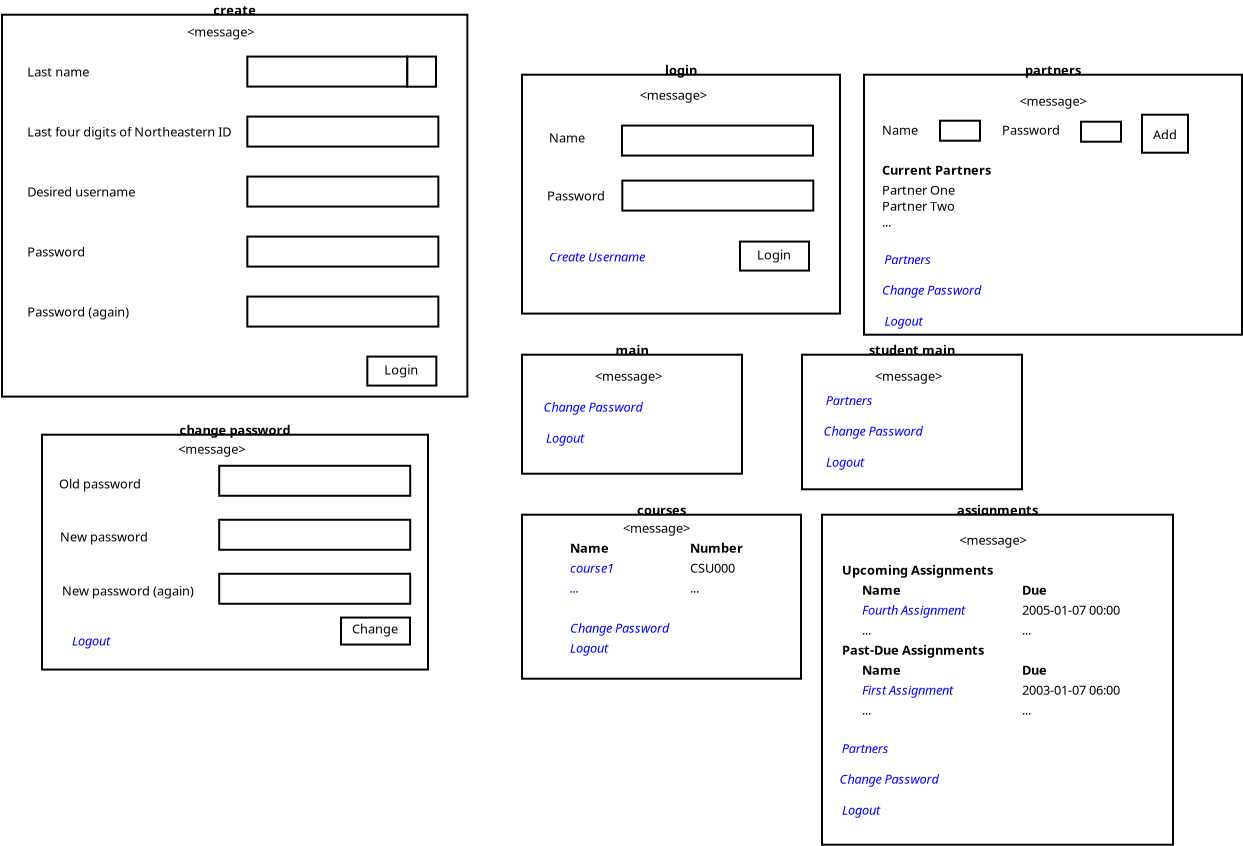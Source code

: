 <?xml version="1.0" encoding="UTF-8"?>
<dia:diagram xmlns:dia="http://www.lysator.liu.se/~alla/dia/">
  <dia:layer name="Background" visible="true">
    <dia:group>
      <dia:object type="Standard - Box" version="0" id="O0">
        <dia:attribute name="obj_pos">
          <dia:point val="-39,18"/>
        </dia:attribute>
        <dia:attribute name="obj_bb">
          <dia:rectangle val="-39.05,17.95;-19.65,29.794"/>
        </dia:attribute>
        <dia:attribute name="elem_corner">
          <dia:point val="-39,18"/>
        </dia:attribute>
        <dia:attribute name="elem_width">
          <dia:real val="19.3"/>
        </dia:attribute>
        <dia:attribute name="elem_height">
          <dia:real val="11.743"/>
        </dia:attribute>
        <dia:attribute name="show_background">
          <dia:boolean val="true"/>
        </dia:attribute>
      </dia:object>
      <dia:object type="Standard - Text" version="0" id="O1">
        <dia:attribute name="obj_pos">
          <dia:point val="-38.15,20.694"/>
        </dia:attribute>
        <dia:attribute name="obj_bb">
          <dia:rectangle val="-38.15,20.044;-33.95,21.044"/>
        </dia:attribute>
        <dia:attribute name="text">
          <dia:composite type="text">
            <dia:attribute name="string">
              <dia:string>#Old password#</dia:string>
            </dia:attribute>
            <dia:attribute name="font">
              <dia:font family="sans" style="0" name="Helvetica"/>
            </dia:attribute>
            <dia:attribute name="height">
              <dia:real val="0.8"/>
            </dia:attribute>
            <dia:attribute name="pos">
              <dia:point val="-38.15,20.694"/>
            </dia:attribute>
            <dia:attribute name="color">
              <dia:color val="#000000"/>
            </dia:attribute>
            <dia:attribute name="alignment">
              <dia:enum val="0"/>
            </dia:attribute>
          </dia:composite>
        </dia:attribute>
      </dia:object>
      <dia:object type="Standard - Text" version="0" id="O2">
        <dia:attribute name="obj_pos">
          <dia:point val="-38.1,23.343"/>
        </dia:attribute>
        <dia:attribute name="obj_bb">
          <dia:rectangle val="-38.1,22.694;-33.6,23.694"/>
        </dia:attribute>
        <dia:attribute name="text">
          <dia:composite type="text">
            <dia:attribute name="string">
              <dia:string>#New password#</dia:string>
            </dia:attribute>
            <dia:attribute name="font">
              <dia:font family="sans" style="0" name="Helvetica"/>
            </dia:attribute>
            <dia:attribute name="height">
              <dia:real val="0.8"/>
            </dia:attribute>
            <dia:attribute name="pos">
              <dia:point val="-38.1,23.343"/>
            </dia:attribute>
            <dia:attribute name="color">
              <dia:color val="#000000"/>
            </dia:attribute>
            <dia:attribute name="alignment">
              <dia:enum val="0"/>
            </dia:attribute>
          </dia:composite>
        </dia:attribute>
      </dia:object>
      <dia:object type="Standard - Text" version="0" id="O3">
        <dia:attribute name="obj_pos">
          <dia:point val="-38,26.044"/>
        </dia:attribute>
        <dia:attribute name="obj_bb">
          <dia:rectangle val="-38,25.393;-31.05,26.393"/>
        </dia:attribute>
        <dia:attribute name="text">
          <dia:composite type="text">
            <dia:attribute name="string">
              <dia:string>#New password (again)#</dia:string>
            </dia:attribute>
            <dia:attribute name="font">
              <dia:font family="sans" style="0" name="Helvetica"/>
            </dia:attribute>
            <dia:attribute name="height">
              <dia:real val="0.8"/>
            </dia:attribute>
            <dia:attribute name="pos">
              <dia:point val="-38,26.044"/>
            </dia:attribute>
            <dia:attribute name="color">
              <dia:color val="#000000"/>
            </dia:attribute>
            <dia:attribute name="alignment">
              <dia:enum val="0"/>
            </dia:attribute>
          </dia:composite>
        </dia:attribute>
      </dia:object>
      <dia:object type="Standard - Text" version="0" id="O4">
        <dia:attribute name="obj_pos">
          <dia:point val="-37.5,28.544"/>
        </dia:attribute>
        <dia:attribute name="obj_bb">
          <dia:rectangle val="-37.5,27.893;-35.4,28.893"/>
        </dia:attribute>
        <dia:attribute name="text">
          <dia:composite type="text">
            <dia:attribute name="string">
              <dia:string>#Logout#</dia:string>
            </dia:attribute>
            <dia:attribute name="font">
              <dia:font family="sans" style="8" name="Helvetica"/>
            </dia:attribute>
            <dia:attribute name="height">
              <dia:real val="0.8"/>
            </dia:attribute>
            <dia:attribute name="pos">
              <dia:point val="-37.5,28.544"/>
            </dia:attribute>
            <dia:attribute name="color">
              <dia:color val="#0000ff"/>
            </dia:attribute>
            <dia:attribute name="alignment">
              <dia:enum val="0"/>
            </dia:attribute>
          </dia:composite>
        </dia:attribute>
      </dia:object>
      <dia:object type="Standard - Box" version="0" id="O5">
        <dia:attribute name="obj_pos">
          <dia:point val="-30.14,19.553"/>
        </dia:attribute>
        <dia:attribute name="obj_bb">
          <dia:rectangle val="-30.19,19.503;-20.54,21.104"/>
        </dia:attribute>
        <dia:attribute name="elem_corner">
          <dia:point val="-30.14,19.553"/>
        </dia:attribute>
        <dia:attribute name="elem_width">
          <dia:real val="9.55"/>
        </dia:attribute>
        <dia:attribute name="elem_height">
          <dia:real val="1.5"/>
        </dia:attribute>
        <dia:attribute name="show_background">
          <dia:boolean val="true"/>
        </dia:attribute>
      </dia:object>
      <dia:object type="Standard - Box" version="0" id="O6">
        <dia:attribute name="obj_pos">
          <dia:point val="-30.14,22.253"/>
        </dia:attribute>
        <dia:attribute name="obj_bb">
          <dia:rectangle val="-30.19,22.203;-20.54,23.803"/>
        </dia:attribute>
        <dia:attribute name="elem_corner">
          <dia:point val="-30.14,22.253"/>
        </dia:attribute>
        <dia:attribute name="elem_width">
          <dia:real val="9.55"/>
        </dia:attribute>
        <dia:attribute name="elem_height">
          <dia:real val="1.5"/>
        </dia:attribute>
        <dia:attribute name="show_background">
          <dia:boolean val="true"/>
        </dia:attribute>
      </dia:object>
      <dia:object type="Standard - Box" version="0" id="O7">
        <dia:attribute name="obj_pos">
          <dia:point val="-30.14,24.953"/>
        </dia:attribute>
        <dia:attribute name="obj_bb">
          <dia:rectangle val="-30.19,24.904;-20.54,26.503"/>
        </dia:attribute>
        <dia:attribute name="elem_corner">
          <dia:point val="-30.14,24.953"/>
        </dia:attribute>
        <dia:attribute name="elem_width">
          <dia:real val="9.55"/>
        </dia:attribute>
        <dia:attribute name="elem_height">
          <dia:real val="1.5"/>
        </dia:attribute>
        <dia:attribute name="show_background">
          <dia:boolean val="true"/>
        </dia:attribute>
      </dia:object>
      <dia:object type="Standard - Box" version="0" id="O8">
        <dia:attribute name="obj_pos">
          <dia:point val="-24.05,27.143"/>
        </dia:attribute>
        <dia:attribute name="obj_bb">
          <dia:rectangle val="-24.1,27.093;-20.55,28.544"/>
        </dia:attribute>
        <dia:attribute name="elem_corner">
          <dia:point val="-24.05,27.143"/>
        </dia:attribute>
        <dia:attribute name="elem_width">
          <dia:real val="3.45"/>
        </dia:attribute>
        <dia:attribute name="elem_height">
          <dia:real val="1.35"/>
        </dia:attribute>
        <dia:attribute name="show_background">
          <dia:boolean val="true"/>
        </dia:attribute>
      </dia:object>
      <dia:object type="Standard - Text" version="0" id="O9">
        <dia:attribute name="obj_pos">
          <dia:point val="-23.5,27.944"/>
        </dia:attribute>
        <dia:attribute name="obj_bb">
          <dia:rectangle val="-23.5,27.294;-21.1,28.294"/>
        </dia:attribute>
        <dia:attribute name="text">
          <dia:composite type="text">
            <dia:attribute name="string">
              <dia:string>#Change#</dia:string>
            </dia:attribute>
            <dia:attribute name="font">
              <dia:font family="sans" style="0" name="Helvetica"/>
            </dia:attribute>
            <dia:attribute name="height">
              <dia:real val="0.8"/>
            </dia:attribute>
            <dia:attribute name="pos">
              <dia:point val="-23.5,27.944"/>
            </dia:attribute>
            <dia:attribute name="color">
              <dia:color val="#000000"/>
            </dia:attribute>
            <dia:attribute name="alignment">
              <dia:enum val="0"/>
            </dia:attribute>
          </dia:composite>
        </dia:attribute>
      </dia:object>
      <dia:object type="Standard - Text" version="0" id="O10">
        <dia:attribute name="obj_pos">
          <dia:point val="-32.193,18.95"/>
        </dia:attribute>
        <dia:attribute name="obj_bb">
          <dia:rectangle val="-32.193,18.3;-28.343,19.3"/>
        </dia:attribute>
        <dia:attribute name="text">
          <dia:composite type="text">
            <dia:attribute name="string">
              <dia:string>#&lt;message&gt;#</dia:string>
            </dia:attribute>
            <dia:attribute name="font">
              <dia:font family="sans" style="0" name="Helvetica"/>
            </dia:attribute>
            <dia:attribute name="height">
              <dia:real val="0.8"/>
            </dia:attribute>
            <dia:attribute name="pos">
              <dia:point val="-32.193,18.95"/>
            </dia:attribute>
            <dia:attribute name="color">
              <dia:color val="#000000"/>
            </dia:attribute>
            <dia:attribute name="alignment">
              <dia:enum val="0"/>
            </dia:attribute>
          </dia:composite>
        </dia:attribute>
      </dia:object>
      <dia:object type="Standard - Text" version="0" id="O11">
        <dia:attribute name="obj_pos">
          <dia:point val="-29.35,18"/>
        </dia:attribute>
        <dia:attribute name="obj_bb">
          <dia:rectangle val="-32.5,17.35;-26.2,18.35"/>
        </dia:attribute>
        <dia:attribute name="text">
          <dia:composite type="text">
            <dia:attribute name="string">
              <dia:string>#change password#</dia:string>
            </dia:attribute>
            <dia:attribute name="font">
              <dia:font family="sans" style="80" name="Helvetica"/>
            </dia:attribute>
            <dia:attribute name="height">
              <dia:real val="0.8"/>
            </dia:attribute>
            <dia:attribute name="pos">
              <dia:point val="-29.35,18"/>
            </dia:attribute>
            <dia:attribute name="color">
              <dia:color val="#000000"/>
            </dia:attribute>
            <dia:attribute name="alignment">
              <dia:enum val="1"/>
            </dia:attribute>
          </dia:composite>
        </dia:attribute>
        <dia:connections>
          <dia:connection handle="0" to="O0" connection="1"/>
        </dia:connections>
      </dia:object>
    </dia:group>
    <dia:group>
      <dia:object type="Standard - Box" version="0" id="O12">
        <dia:attribute name="obj_pos">
          <dia:point val="-15,14"/>
        </dia:attribute>
        <dia:attribute name="obj_bb">
          <dia:rectangle val="-15.05,13.95;-3.95,20"/>
        </dia:attribute>
        <dia:attribute name="elem_corner">
          <dia:point val="-15,14"/>
        </dia:attribute>
        <dia:attribute name="elem_width">
          <dia:real val="11"/>
        </dia:attribute>
        <dia:attribute name="elem_height">
          <dia:real val="5.95"/>
        </dia:attribute>
        <dia:attribute name="show_background">
          <dia:boolean val="true"/>
        </dia:attribute>
      </dia:object>
      <dia:object type="Standard - Text" version="0" id="O13">
        <dia:attribute name="obj_pos">
          <dia:point val="-11.35,15.3"/>
        </dia:attribute>
        <dia:attribute name="obj_bb">
          <dia:rectangle val="-11.35,14.65;-7.5,15.65"/>
        </dia:attribute>
        <dia:attribute name="text">
          <dia:composite type="text">
            <dia:attribute name="string">
              <dia:string>#&lt;message&gt;#</dia:string>
            </dia:attribute>
            <dia:attribute name="font">
              <dia:font family="sans" style="0" name="Helvetica"/>
            </dia:attribute>
            <dia:attribute name="height">
              <dia:real val="0.8"/>
            </dia:attribute>
            <dia:attribute name="pos">
              <dia:point val="-11.35,15.3"/>
            </dia:attribute>
            <dia:attribute name="color">
              <dia:color val="#000000"/>
            </dia:attribute>
            <dia:attribute name="alignment">
              <dia:enum val="0"/>
            </dia:attribute>
          </dia:composite>
        </dia:attribute>
      </dia:object>
      <dia:object type="Standard - Text" version="0" id="O14">
        <dia:attribute name="obj_pos">
          <dia:point val="-13.8,18.4"/>
        </dia:attribute>
        <dia:attribute name="obj_bb">
          <dia:rectangle val="-13.8,17.75;-11.7,18.75"/>
        </dia:attribute>
        <dia:attribute name="text">
          <dia:composite type="text">
            <dia:attribute name="string">
              <dia:string>#Logout#</dia:string>
            </dia:attribute>
            <dia:attribute name="font">
              <dia:font family="sans" style="8" name="Helvetica"/>
            </dia:attribute>
            <dia:attribute name="height">
              <dia:real val="0.8"/>
            </dia:attribute>
            <dia:attribute name="pos">
              <dia:point val="-13.8,18.4"/>
            </dia:attribute>
            <dia:attribute name="color">
              <dia:color val="#0000ff"/>
            </dia:attribute>
            <dia:attribute name="alignment">
              <dia:enum val="0"/>
            </dia:attribute>
          </dia:composite>
        </dia:attribute>
      </dia:object>
      <dia:object type="Standard - Text" version="0" id="O15">
        <dia:attribute name="obj_pos">
          <dia:point val="-13.924,16.85"/>
        </dia:attribute>
        <dia:attribute name="obj_bb">
          <dia:rectangle val="-13.924,16.2;-8.724,17.2"/>
        </dia:attribute>
        <dia:attribute name="text">
          <dia:composite type="text">
            <dia:attribute name="string">
              <dia:string>#Change Password#</dia:string>
            </dia:attribute>
            <dia:attribute name="font">
              <dia:font family="sans" style="8" name="Helvetica"/>
            </dia:attribute>
            <dia:attribute name="height">
              <dia:real val="0.8"/>
            </dia:attribute>
            <dia:attribute name="pos">
              <dia:point val="-13.924,16.85"/>
            </dia:attribute>
            <dia:attribute name="color">
              <dia:color val="#0000ff"/>
            </dia:attribute>
            <dia:attribute name="alignment">
              <dia:enum val="0"/>
            </dia:attribute>
          </dia:composite>
        </dia:attribute>
      </dia:object>
      <dia:object type="Standard - Text" version="0" id="O16">
        <dia:attribute name="obj_pos">
          <dia:point val="-9.5,14"/>
        </dia:attribute>
        <dia:attribute name="obj_bb">
          <dia:rectangle val="-10.35,13.35;-8.65,14.35"/>
        </dia:attribute>
        <dia:attribute name="text">
          <dia:composite type="text">
            <dia:attribute name="string">
              <dia:string>#main#</dia:string>
            </dia:attribute>
            <dia:attribute name="font">
              <dia:font family="sans" style="80" name="Helvetica"/>
            </dia:attribute>
            <dia:attribute name="height">
              <dia:real val="0.8"/>
            </dia:attribute>
            <dia:attribute name="pos">
              <dia:point val="-9.5,14"/>
            </dia:attribute>
            <dia:attribute name="color">
              <dia:color val="#000000"/>
            </dia:attribute>
            <dia:attribute name="alignment">
              <dia:enum val="1"/>
            </dia:attribute>
          </dia:composite>
        </dia:attribute>
        <dia:connections>
          <dia:connection handle="0" to="O12" connection="1"/>
        </dia:connections>
      </dia:object>
    </dia:group>
    <dia:group>
      <dia:object type="Standard - Box" version="0" id="O17">
        <dia:attribute name="obj_pos">
          <dia:point val="-15,0"/>
        </dia:attribute>
        <dia:attribute name="obj_bb">
          <dia:rectangle val="-15.05,-0.05;0.95,11.994"/>
        </dia:attribute>
        <dia:attribute name="elem_corner">
          <dia:point val="-15,0"/>
        </dia:attribute>
        <dia:attribute name="elem_width">
          <dia:real val="15.9"/>
        </dia:attribute>
        <dia:attribute name="elem_height">
          <dia:real val="11.944"/>
        </dia:attribute>
        <dia:attribute name="show_background">
          <dia:boolean val="true"/>
        </dia:attribute>
      </dia:object>
      <dia:object type="Standard - Text" version="0" id="O18">
        <dia:attribute name="obj_pos">
          <dia:point val="-13.65,3.394"/>
        </dia:attribute>
        <dia:attribute name="obj_bb">
          <dia:rectangle val="-13.65,2.744;-11.85,3.744"/>
        </dia:attribute>
        <dia:attribute name="text">
          <dia:composite type="text">
            <dia:attribute name="string">
              <dia:string>#Name#</dia:string>
            </dia:attribute>
            <dia:attribute name="font">
              <dia:font family="sans" style="0" name="Helvetica"/>
            </dia:attribute>
            <dia:attribute name="height">
              <dia:real val="0.8"/>
            </dia:attribute>
            <dia:attribute name="pos">
              <dia:point val="-13.65,3.394"/>
            </dia:attribute>
            <dia:attribute name="color">
              <dia:color val="#000000"/>
            </dia:attribute>
            <dia:attribute name="alignment">
              <dia:enum val="0"/>
            </dia:attribute>
          </dia:composite>
        </dia:attribute>
      </dia:object>
      <dia:object type="Standard - Box" version="0" id="O19">
        <dia:attribute name="obj_pos">
          <dia:point val="-10,2.544"/>
        </dia:attribute>
        <dia:attribute name="obj_bb">
          <dia:rectangle val="-10.05,2.494;-0.4,4.094"/>
        </dia:attribute>
        <dia:attribute name="elem_corner">
          <dia:point val="-10,2.544"/>
        </dia:attribute>
        <dia:attribute name="elem_width">
          <dia:real val="9.55"/>
        </dia:attribute>
        <dia:attribute name="elem_height">
          <dia:real val="1.5"/>
        </dia:attribute>
        <dia:attribute name="show_background">
          <dia:boolean val="true"/>
        </dia:attribute>
      </dia:object>
      <dia:object type="Standard - Text" version="0" id="O20">
        <dia:attribute name="obj_pos">
          <dia:point val="-13.75,6.294"/>
        </dia:attribute>
        <dia:attribute name="obj_bb">
          <dia:rectangle val="-13.75,5.644;-10.8,6.644"/>
        </dia:attribute>
        <dia:attribute name="text">
          <dia:composite type="text">
            <dia:attribute name="string">
              <dia:string>#Password#</dia:string>
            </dia:attribute>
            <dia:attribute name="font">
              <dia:font family="sans" style="0" name="Helvetica"/>
            </dia:attribute>
            <dia:attribute name="height">
              <dia:real val="0.8"/>
            </dia:attribute>
            <dia:attribute name="pos">
              <dia:point val="-13.75,6.294"/>
            </dia:attribute>
            <dia:attribute name="color">
              <dia:color val="#000000"/>
            </dia:attribute>
            <dia:attribute name="alignment">
              <dia:enum val="0"/>
            </dia:attribute>
          </dia:composite>
        </dia:attribute>
      </dia:object>
      <dia:object type="Standard - Box" version="0" id="O21">
        <dia:attribute name="obj_pos">
          <dia:point val="-9.985,5.294"/>
        </dia:attribute>
        <dia:attribute name="obj_bb">
          <dia:rectangle val="-10.035,5.244;-0.385,6.844"/>
        </dia:attribute>
        <dia:attribute name="elem_corner">
          <dia:point val="-9.985,5.294"/>
        </dia:attribute>
        <dia:attribute name="elem_width">
          <dia:real val="9.55"/>
        </dia:attribute>
        <dia:attribute name="elem_height">
          <dia:real val="1.5"/>
        </dia:attribute>
        <dia:attribute name="show_background">
          <dia:boolean val="true"/>
        </dia:attribute>
      </dia:object>
      <dia:object type="Standard - Box" version="0" id="O22">
        <dia:attribute name="obj_pos">
          <dia:point val="-4.1,8.344"/>
        </dia:attribute>
        <dia:attribute name="obj_bb">
          <dia:rectangle val="-4.15,8.294;-0.6,9.844"/>
        </dia:attribute>
        <dia:attribute name="elem_corner">
          <dia:point val="-4.1,8.344"/>
        </dia:attribute>
        <dia:attribute name="elem_width">
          <dia:real val="3.45"/>
        </dia:attribute>
        <dia:attribute name="elem_height">
          <dia:real val="1.45"/>
        </dia:attribute>
        <dia:attribute name="show_background">
          <dia:boolean val="true"/>
        </dia:attribute>
      </dia:object>
      <dia:object type="Standard - Text" version="0" id="O23">
        <dia:attribute name="obj_pos">
          <dia:point val="-3.25,9.244"/>
        </dia:attribute>
        <dia:attribute name="obj_bb">
          <dia:rectangle val="-3.25,8.594;-1.6,9.594"/>
        </dia:attribute>
        <dia:attribute name="text">
          <dia:composite type="text">
            <dia:attribute name="string">
              <dia:string>#Login#</dia:string>
            </dia:attribute>
            <dia:attribute name="font">
              <dia:font family="sans" style="0" name="Helvetica"/>
            </dia:attribute>
            <dia:attribute name="height">
              <dia:real val="0.8"/>
            </dia:attribute>
            <dia:attribute name="pos">
              <dia:point val="-3.25,9.244"/>
            </dia:attribute>
            <dia:attribute name="color">
              <dia:color val="#000000"/>
            </dia:attribute>
            <dia:attribute name="alignment">
              <dia:enum val="0"/>
            </dia:attribute>
          </dia:composite>
        </dia:attribute>
      </dia:object>
      <dia:object type="Standard - Text" version="0" id="O24">
        <dia:attribute name="obj_pos">
          <dia:point val="-9.118,1.25"/>
        </dia:attribute>
        <dia:attribute name="obj_bb">
          <dia:rectangle val="-9.118,0.6;-5.268,1.6"/>
        </dia:attribute>
        <dia:attribute name="text">
          <dia:composite type="text">
            <dia:attribute name="string">
              <dia:string>#&lt;message&gt;#</dia:string>
            </dia:attribute>
            <dia:attribute name="font">
              <dia:font family="sans" style="0" name="Helvetica"/>
            </dia:attribute>
            <dia:attribute name="height">
              <dia:real val="0.8"/>
            </dia:attribute>
            <dia:attribute name="pos">
              <dia:point val="-9.118,1.25"/>
            </dia:attribute>
            <dia:attribute name="color">
              <dia:color val="#000000"/>
            </dia:attribute>
            <dia:attribute name="alignment">
              <dia:enum val="0"/>
            </dia:attribute>
          </dia:composite>
        </dia:attribute>
      </dia:object>
      <dia:object type="Standard - Text" version="0" id="O25">
        <dia:attribute name="obj_pos">
          <dia:point val="-13.65,9.344"/>
        </dia:attribute>
        <dia:attribute name="obj_bb">
          <dia:rectangle val="-13.65,8.694;-8.55,9.694"/>
        </dia:attribute>
        <dia:attribute name="text">
          <dia:composite type="text">
            <dia:attribute name="string">
              <dia:string>#Create Username#</dia:string>
            </dia:attribute>
            <dia:attribute name="font">
              <dia:font family="sans" style="8" name="Helvetica"/>
            </dia:attribute>
            <dia:attribute name="height">
              <dia:real val="0.8"/>
            </dia:attribute>
            <dia:attribute name="pos">
              <dia:point val="-13.65,9.344"/>
            </dia:attribute>
            <dia:attribute name="color">
              <dia:color val="#0000ff"/>
            </dia:attribute>
            <dia:attribute name="alignment">
              <dia:enum val="0"/>
            </dia:attribute>
          </dia:composite>
        </dia:attribute>
      </dia:object>
      <dia:object type="Standard - Text" version="0" id="O26">
        <dia:attribute name="obj_pos">
          <dia:point val="-7.05,0"/>
        </dia:attribute>
        <dia:attribute name="obj_bb">
          <dia:rectangle val="-7.925,-0.65;-6.175,0.35"/>
        </dia:attribute>
        <dia:attribute name="text">
          <dia:composite type="text">
            <dia:attribute name="string">
              <dia:string>#login#</dia:string>
            </dia:attribute>
            <dia:attribute name="font">
              <dia:font family="sans" style="80" name="Helvetica"/>
            </dia:attribute>
            <dia:attribute name="height">
              <dia:real val="0.8"/>
            </dia:attribute>
            <dia:attribute name="pos">
              <dia:point val="-7.05,0"/>
            </dia:attribute>
            <dia:attribute name="color">
              <dia:color val="#000000"/>
            </dia:attribute>
            <dia:attribute name="alignment">
              <dia:enum val="1"/>
            </dia:attribute>
          </dia:composite>
        </dia:attribute>
        <dia:connections>
          <dia:connection handle="0" to="O17" connection="1"/>
        </dia:connections>
      </dia:object>
    </dia:group>
    <dia:group>
      <dia:object type="Standard - Box" version="0" id="O27">
        <dia:attribute name="obj_pos">
          <dia:point val="-41,-3"/>
        </dia:attribute>
        <dia:attribute name="obj_bb">
          <dia:rectangle val="-41.05,-3.05;-17.683,16.144"/>
        </dia:attribute>
        <dia:attribute name="elem_corner">
          <dia:point val="-41,-3"/>
        </dia:attribute>
        <dia:attribute name="elem_width">
          <dia:real val="23.268"/>
        </dia:attribute>
        <dia:attribute name="elem_height">
          <dia:real val="19.094"/>
        </dia:attribute>
        <dia:attribute name="show_background">
          <dia:boolean val="true"/>
        </dia:attribute>
      </dia:object>
      <dia:object type="Standard - Text" version="0" id="O28">
        <dia:attribute name="obj_pos">
          <dia:point val="-31.733,-1.906"/>
        </dia:attribute>
        <dia:attribute name="obj_bb">
          <dia:rectangle val="-31.733,-2.556;-27.883,-1.556"/>
        </dia:attribute>
        <dia:attribute name="text">
          <dia:composite type="text">
            <dia:attribute name="string">
              <dia:string>#&lt;message&gt;#</dia:string>
            </dia:attribute>
            <dia:attribute name="font">
              <dia:font family="sans" style="0" name="Helvetica"/>
            </dia:attribute>
            <dia:attribute name="height">
              <dia:real val="0.8"/>
            </dia:attribute>
            <dia:attribute name="pos">
              <dia:point val="-31.733,-1.906"/>
            </dia:attribute>
            <dia:attribute name="color">
              <dia:color val="#000000"/>
            </dia:attribute>
            <dia:attribute name="alignment">
              <dia:enum val="0"/>
            </dia:attribute>
          </dia:composite>
        </dia:attribute>
      </dia:object>
      <dia:object type="Standard - Box" version="0" id="O29">
        <dia:attribute name="obj_pos">
          <dia:point val="-28.733,-0.906"/>
        </dia:attribute>
        <dia:attribute name="obj_bb">
          <dia:rectangle val="-28.782,-0.956;-20.683,0.644"/>
        </dia:attribute>
        <dia:attribute name="elem_corner">
          <dia:point val="-28.733,-0.906"/>
        </dia:attribute>
        <dia:attribute name="elem_width">
          <dia:real val="8"/>
        </dia:attribute>
        <dia:attribute name="elem_height">
          <dia:real val="1.5"/>
        </dia:attribute>
        <dia:attribute name="show_background">
          <dia:boolean val="true"/>
        </dia:attribute>
      </dia:object>
      <dia:object type="Standard - Box" version="0" id="O30">
        <dia:attribute name="obj_pos">
          <dia:point val="-28.733,2.094"/>
        </dia:attribute>
        <dia:attribute name="obj_bb">
          <dia:rectangle val="-28.782,2.044;-19.133,3.644"/>
        </dia:attribute>
        <dia:attribute name="elem_corner">
          <dia:point val="-28.733,2.094"/>
        </dia:attribute>
        <dia:attribute name="elem_width">
          <dia:real val="9.55"/>
        </dia:attribute>
        <dia:attribute name="elem_height">
          <dia:real val="1.5"/>
        </dia:attribute>
        <dia:attribute name="show_background">
          <dia:boolean val="true"/>
        </dia:attribute>
      </dia:object>
      <dia:object type="Standard - Box" version="0" id="O31">
        <dia:attribute name="obj_pos">
          <dia:point val="-28.733,5.094"/>
        </dia:attribute>
        <dia:attribute name="obj_bb">
          <dia:rectangle val="-28.782,5.044;-19.133,6.644"/>
        </dia:attribute>
        <dia:attribute name="elem_corner">
          <dia:point val="-28.733,5.094"/>
        </dia:attribute>
        <dia:attribute name="elem_width">
          <dia:real val="9.55"/>
        </dia:attribute>
        <dia:attribute name="elem_height">
          <dia:real val="1.5"/>
        </dia:attribute>
        <dia:attribute name="show_background">
          <dia:boolean val="true"/>
        </dia:attribute>
      </dia:object>
      <dia:object type="Standard - Box" version="0" id="O32">
        <dia:attribute name="obj_pos">
          <dia:point val="-28.733,8.094"/>
        </dia:attribute>
        <dia:attribute name="obj_bb">
          <dia:rectangle val="-28.782,8.044;-19.133,9.644"/>
        </dia:attribute>
        <dia:attribute name="elem_corner">
          <dia:point val="-28.733,8.094"/>
        </dia:attribute>
        <dia:attribute name="elem_width">
          <dia:real val="9.55"/>
        </dia:attribute>
        <dia:attribute name="elem_height">
          <dia:real val="1.5"/>
        </dia:attribute>
        <dia:attribute name="show_background">
          <dia:boolean val="true"/>
        </dia:attribute>
      </dia:object>
      <dia:object type="Standard - Box" version="0" id="O33">
        <dia:attribute name="obj_pos">
          <dia:point val="-28.733,11.094"/>
        </dia:attribute>
        <dia:attribute name="obj_bb">
          <dia:rectangle val="-28.782,11.044;-19.133,12.644"/>
        </dia:attribute>
        <dia:attribute name="elem_corner">
          <dia:point val="-28.733,11.094"/>
        </dia:attribute>
        <dia:attribute name="elem_width">
          <dia:real val="9.55"/>
        </dia:attribute>
        <dia:attribute name="elem_height">
          <dia:real val="1.5"/>
        </dia:attribute>
        <dia:attribute name="show_background">
          <dia:boolean val="true"/>
        </dia:attribute>
      </dia:object>
      <dia:object type="Standard - Text" version="0" id="O34">
        <dia:attribute name="obj_pos">
          <dia:point val="-39.733,0.094"/>
        </dia:attribute>
        <dia:attribute name="obj_bb">
          <dia:rectangle val="-39.733,-0.556;-36.483,0.444"/>
        </dia:attribute>
        <dia:attribute name="text">
          <dia:composite type="text">
            <dia:attribute name="string">
              <dia:string>#Last name#</dia:string>
            </dia:attribute>
            <dia:attribute name="font">
              <dia:font family="sans" style="0" name="Helvetica"/>
            </dia:attribute>
            <dia:attribute name="height">
              <dia:real val="0.8"/>
            </dia:attribute>
            <dia:attribute name="pos">
              <dia:point val="-39.733,0.094"/>
            </dia:attribute>
            <dia:attribute name="color">
              <dia:color val="#000000"/>
            </dia:attribute>
            <dia:attribute name="alignment">
              <dia:enum val="0"/>
            </dia:attribute>
          </dia:composite>
        </dia:attribute>
      </dia:object>
      <dia:object type="Standard - Text" version="0" id="O35">
        <dia:attribute name="obj_pos">
          <dia:point val="-39.733,3.094"/>
        </dia:attribute>
        <dia:attribute name="obj_bb">
          <dia:rectangle val="-39.733,2.444;-29.082,3.444"/>
        </dia:attribute>
        <dia:attribute name="text">
          <dia:composite type="text">
            <dia:attribute name="string">
              <dia:string>#Last four digits of Northeastern ID#</dia:string>
            </dia:attribute>
            <dia:attribute name="font">
              <dia:font family="sans" style="0" name="Helvetica"/>
            </dia:attribute>
            <dia:attribute name="height">
              <dia:real val="0.8"/>
            </dia:attribute>
            <dia:attribute name="pos">
              <dia:point val="-39.733,3.094"/>
            </dia:attribute>
            <dia:attribute name="color">
              <dia:color val="#000000"/>
            </dia:attribute>
            <dia:attribute name="alignment">
              <dia:enum val="0"/>
            </dia:attribute>
          </dia:composite>
        </dia:attribute>
      </dia:object>
      <dia:object type="Standard - Text" version="0" id="O36">
        <dia:attribute name="obj_pos">
          <dia:point val="-39.733,6.094"/>
        </dia:attribute>
        <dia:attribute name="obj_bb">
          <dia:rectangle val="-39.733,5.444;-33.983,6.444"/>
        </dia:attribute>
        <dia:attribute name="text">
          <dia:composite type="text">
            <dia:attribute name="string">
              <dia:string>#Desired username#</dia:string>
            </dia:attribute>
            <dia:attribute name="font">
              <dia:font family="sans" style="0" name="Helvetica"/>
            </dia:attribute>
            <dia:attribute name="height">
              <dia:real val="0.8"/>
            </dia:attribute>
            <dia:attribute name="pos">
              <dia:point val="-39.733,6.094"/>
            </dia:attribute>
            <dia:attribute name="color">
              <dia:color val="#000000"/>
            </dia:attribute>
            <dia:attribute name="alignment">
              <dia:enum val="0"/>
            </dia:attribute>
          </dia:composite>
        </dia:attribute>
      </dia:object>
      <dia:object type="Standard - Text" version="0" id="O37">
        <dia:attribute name="obj_pos">
          <dia:point val="-39.733,9.094"/>
        </dia:attribute>
        <dia:attribute name="obj_bb">
          <dia:rectangle val="-39.733,8.444;-36.782,9.444"/>
        </dia:attribute>
        <dia:attribute name="text">
          <dia:composite type="text">
            <dia:attribute name="string">
              <dia:string>#Password#</dia:string>
            </dia:attribute>
            <dia:attribute name="font">
              <dia:font family="sans" style="0" name="Helvetica"/>
            </dia:attribute>
            <dia:attribute name="height">
              <dia:real val="0.8"/>
            </dia:attribute>
            <dia:attribute name="pos">
              <dia:point val="-39.733,9.094"/>
            </dia:attribute>
            <dia:attribute name="color">
              <dia:color val="#000000"/>
            </dia:attribute>
            <dia:attribute name="alignment">
              <dia:enum val="0"/>
            </dia:attribute>
          </dia:composite>
        </dia:attribute>
      </dia:object>
      <dia:object type="Standard - Text" version="0" id="O38">
        <dia:attribute name="obj_pos">
          <dia:point val="-39.733,12.094"/>
        </dia:attribute>
        <dia:attribute name="obj_bb">
          <dia:rectangle val="-39.733,11.444;-34.333,12.444"/>
        </dia:attribute>
        <dia:attribute name="text">
          <dia:composite type="text">
            <dia:attribute name="string">
              <dia:string>#Password (again)#</dia:string>
            </dia:attribute>
            <dia:attribute name="font">
              <dia:font family="sans" style="0" name="Helvetica"/>
            </dia:attribute>
            <dia:attribute name="height">
              <dia:real val="0.8"/>
            </dia:attribute>
            <dia:attribute name="pos">
              <dia:point val="-39.733,12.094"/>
            </dia:attribute>
            <dia:attribute name="color">
              <dia:color val="#000000"/>
            </dia:attribute>
            <dia:attribute name="alignment">
              <dia:enum val="0"/>
            </dia:attribute>
          </dia:composite>
        </dia:attribute>
      </dia:object>
      <dia:object type="Standard - Box" version="0" id="O39">
        <dia:attribute name="obj_pos">
          <dia:point val="-20.733,-0.906"/>
        </dia:attribute>
        <dia:attribute name="obj_bb">
          <dia:rectangle val="-20.782,-0.956;-19.25,0.65"/>
        </dia:attribute>
        <dia:attribute name="elem_corner">
          <dia:point val="-20.733,-0.906"/>
        </dia:attribute>
        <dia:attribute name="elem_width">
          <dia:real val="1.433"/>
        </dia:attribute>
        <dia:attribute name="elem_height">
          <dia:real val="1.506"/>
        </dia:attribute>
        <dia:attribute name="show_background">
          <dia:boolean val="true"/>
        </dia:attribute>
      </dia:object>
      <dia:group>
        <dia:object type="Standard - Box" version="0" id="O40">
          <dia:attribute name="obj_pos">
            <dia:point val="-22.733,14.094"/>
          </dia:attribute>
          <dia:attribute name="obj_bb">
            <dia:rectangle val="-22.782,14.044;-19.233,15.594"/>
          </dia:attribute>
          <dia:attribute name="elem_corner">
            <dia:point val="-22.733,14.094"/>
          </dia:attribute>
          <dia:attribute name="elem_width">
            <dia:real val="3.45"/>
          </dia:attribute>
          <dia:attribute name="elem_height">
            <dia:real val="1.45"/>
          </dia:attribute>
          <dia:attribute name="show_background">
            <dia:boolean val="true"/>
          </dia:attribute>
        </dia:object>
        <dia:object type="Standard - Text" version="0" id="O41">
          <dia:attribute name="obj_pos">
            <dia:point val="-21.883,14.994"/>
          </dia:attribute>
          <dia:attribute name="obj_bb">
            <dia:rectangle val="-21.883,14.344;-20.233,15.344"/>
          </dia:attribute>
          <dia:attribute name="text">
            <dia:composite type="text">
              <dia:attribute name="string">
                <dia:string>#Login#</dia:string>
              </dia:attribute>
              <dia:attribute name="font">
                <dia:font family="sans" style="0" name="Helvetica"/>
              </dia:attribute>
              <dia:attribute name="height">
                <dia:real val="0.8"/>
              </dia:attribute>
              <dia:attribute name="pos">
                <dia:point val="-21.883,14.994"/>
              </dia:attribute>
              <dia:attribute name="color">
                <dia:color val="#000000"/>
              </dia:attribute>
              <dia:attribute name="alignment">
                <dia:enum val="0"/>
              </dia:attribute>
            </dia:composite>
          </dia:attribute>
        </dia:object>
      </dia:group>
      <dia:object type="Standard - Text" version="0" id="O42">
        <dia:attribute name="obj_pos">
          <dia:point val="-29.366,-3"/>
        </dia:attribute>
        <dia:attribute name="obj_bb">
          <dia:rectangle val="-30.516,-3.65;-28.216,-2.65"/>
        </dia:attribute>
        <dia:attribute name="text">
          <dia:composite type="text">
            <dia:attribute name="string">
              <dia:string>#create#</dia:string>
            </dia:attribute>
            <dia:attribute name="font">
              <dia:font family="sans" style="80" name="Helvetica"/>
            </dia:attribute>
            <dia:attribute name="height">
              <dia:real val="0.8"/>
            </dia:attribute>
            <dia:attribute name="pos">
              <dia:point val="-29.366,-3"/>
            </dia:attribute>
            <dia:attribute name="color">
              <dia:color val="#000000"/>
            </dia:attribute>
            <dia:attribute name="alignment">
              <dia:enum val="1"/>
            </dia:attribute>
          </dia:composite>
        </dia:attribute>
        <dia:connections>
          <dia:connection handle="0" to="O27" connection="1"/>
        </dia:connections>
      </dia:object>
    </dia:group>
    <dia:group>
      <dia:object type="Standard - Box" version="0" id="O43">
        <dia:attribute name="obj_pos">
          <dia:point val="-15,22"/>
        </dia:attribute>
        <dia:attribute name="obj_bb">
          <dia:rectangle val="-15.05,21.95;-1,30.25"/>
        </dia:attribute>
        <dia:attribute name="elem_corner">
          <dia:point val="-15,22"/>
        </dia:attribute>
        <dia:attribute name="elem_width">
          <dia:real val="13.95"/>
        </dia:attribute>
        <dia:attribute name="elem_height">
          <dia:real val="8.2"/>
        </dia:attribute>
        <dia:attribute name="show_background">
          <dia:boolean val="true"/>
        </dia:attribute>
      </dia:object>
      <dia:object type="Standard - Text" version="0" id="O44">
        <dia:attribute name="obj_pos">
          <dia:point val="-8.025,22"/>
        </dia:attribute>
        <dia:attribute name="obj_bb">
          <dia:rectangle val="-9.425,21.35;-6.625,22.35"/>
        </dia:attribute>
        <dia:attribute name="text">
          <dia:composite type="text">
            <dia:attribute name="string">
              <dia:string>#courses#</dia:string>
            </dia:attribute>
            <dia:attribute name="font">
              <dia:font family="sans" style="80" name="Helvetica"/>
            </dia:attribute>
            <dia:attribute name="height">
              <dia:real val="0.8"/>
            </dia:attribute>
            <dia:attribute name="pos">
              <dia:point val="-8.025,22"/>
            </dia:attribute>
            <dia:attribute name="color">
              <dia:color val="#000000"/>
            </dia:attribute>
            <dia:attribute name="alignment">
              <dia:enum val="1"/>
            </dia:attribute>
          </dia:composite>
        </dia:attribute>
        <dia:connections>
          <dia:connection handle="0" to="O43" connection="1"/>
        </dia:connections>
      </dia:object>
      <dia:object type="Standard - Text" version="0" id="O45">
        <dia:attribute name="obj_pos">
          <dia:point val="-9.95,22.9"/>
        </dia:attribute>
        <dia:attribute name="obj_bb">
          <dia:rectangle val="-9.95,22.25;-6.1,23.25"/>
        </dia:attribute>
        <dia:attribute name="text">
          <dia:composite type="text">
            <dia:attribute name="string">
              <dia:string>#&lt;message&gt;#</dia:string>
            </dia:attribute>
            <dia:attribute name="font">
              <dia:font family="sans" style="0" name="Helvetica"/>
            </dia:attribute>
            <dia:attribute name="height">
              <dia:real val="0.8"/>
            </dia:attribute>
            <dia:attribute name="pos">
              <dia:point val="-9.95,22.9"/>
            </dia:attribute>
            <dia:attribute name="color">
              <dia:color val="#000000"/>
            </dia:attribute>
            <dia:attribute name="alignment">
              <dia:enum val="0"/>
            </dia:attribute>
          </dia:composite>
        </dia:attribute>
      </dia:object>
      <dia:object type="Standard - Text" version="0" id="O46">
        <dia:attribute name="obj_pos">
          <dia:point val="-12.6,23.9"/>
        </dia:attribute>
        <dia:attribute name="obj_bb">
          <dia:rectangle val="-12.6,23.25;-10.6,24.25"/>
        </dia:attribute>
        <dia:attribute name="text">
          <dia:composite type="text">
            <dia:attribute name="string">
              <dia:string>#Name#</dia:string>
            </dia:attribute>
            <dia:attribute name="font">
              <dia:font family="sans" style="80" name="Helvetica"/>
            </dia:attribute>
            <dia:attribute name="height">
              <dia:real val="0.8"/>
            </dia:attribute>
            <dia:attribute name="pos">
              <dia:point val="-12.6,23.9"/>
            </dia:attribute>
            <dia:attribute name="color">
              <dia:color val="#000000"/>
            </dia:attribute>
            <dia:attribute name="alignment">
              <dia:enum val="0"/>
            </dia:attribute>
          </dia:composite>
        </dia:attribute>
      </dia:object>
      <dia:object type="Standard - Text" version="0" id="O47">
        <dia:attribute name="obj_pos">
          <dia:point val="-6.6,23.9"/>
        </dia:attribute>
        <dia:attribute name="obj_bb">
          <dia:rectangle val="-6.6,23.25;-3.85,24.25"/>
        </dia:attribute>
        <dia:attribute name="text">
          <dia:composite type="text">
            <dia:attribute name="string">
              <dia:string>#Number#</dia:string>
            </dia:attribute>
            <dia:attribute name="font">
              <dia:font family="sans" style="80" name="Helvetica"/>
            </dia:attribute>
            <dia:attribute name="height">
              <dia:real val="0.8"/>
            </dia:attribute>
            <dia:attribute name="pos">
              <dia:point val="-6.6,23.9"/>
            </dia:attribute>
            <dia:attribute name="color">
              <dia:color val="#000000"/>
            </dia:attribute>
            <dia:attribute name="alignment">
              <dia:enum val="0"/>
            </dia:attribute>
          </dia:composite>
        </dia:attribute>
      </dia:object>
      <dia:object type="Standard - Text" version="0" id="O48">
        <dia:attribute name="obj_pos">
          <dia:point val="-12.6,24.9"/>
        </dia:attribute>
        <dia:attribute name="obj_bb">
          <dia:rectangle val="-12.6,24.25;-10.2,25.25"/>
        </dia:attribute>
        <dia:attribute name="text">
          <dia:composite type="text">
            <dia:attribute name="string">
              <dia:string>#course1#</dia:string>
            </dia:attribute>
            <dia:attribute name="font">
              <dia:font family="sans" style="8" name="Helvetica"/>
            </dia:attribute>
            <dia:attribute name="height">
              <dia:real val="0.8"/>
            </dia:attribute>
            <dia:attribute name="pos">
              <dia:point val="-12.6,24.9"/>
            </dia:attribute>
            <dia:attribute name="color">
              <dia:color val="#0000ff"/>
            </dia:attribute>
            <dia:attribute name="alignment">
              <dia:enum val="0"/>
            </dia:attribute>
          </dia:composite>
        </dia:attribute>
      </dia:object>
      <dia:object type="Standard - Text" version="0" id="O49">
        <dia:attribute name="obj_pos">
          <dia:point val="-6.6,24.9"/>
        </dia:attribute>
        <dia:attribute name="obj_bb">
          <dia:rectangle val="-6.6,24.25;-4.15,25.25"/>
        </dia:attribute>
        <dia:attribute name="text">
          <dia:composite type="text">
            <dia:attribute name="string">
              <dia:string>#CSU000#</dia:string>
            </dia:attribute>
            <dia:attribute name="font">
              <dia:font family="sans" style="0" name="Helvetica"/>
            </dia:attribute>
            <dia:attribute name="height">
              <dia:real val="0.8"/>
            </dia:attribute>
            <dia:attribute name="pos">
              <dia:point val="-6.6,24.9"/>
            </dia:attribute>
            <dia:attribute name="color">
              <dia:color val="#000000"/>
            </dia:attribute>
            <dia:attribute name="alignment">
              <dia:enum val="0"/>
            </dia:attribute>
          </dia:composite>
        </dia:attribute>
      </dia:object>
      <dia:object type="Standard - Text" version="0" id="O50">
        <dia:attribute name="obj_pos">
          <dia:point val="-12.6,25.9"/>
        </dia:attribute>
        <dia:attribute name="obj_bb">
          <dia:rectangle val="-12.6,25.25;-12,26.25"/>
        </dia:attribute>
        <dia:attribute name="text">
          <dia:composite type="text">
            <dia:attribute name="string">
              <dia:string>#...#</dia:string>
            </dia:attribute>
            <dia:attribute name="font">
              <dia:font family="sans" style="8" name="Helvetica"/>
            </dia:attribute>
            <dia:attribute name="height">
              <dia:real val="0.8"/>
            </dia:attribute>
            <dia:attribute name="pos">
              <dia:point val="-12.6,25.9"/>
            </dia:attribute>
            <dia:attribute name="color">
              <dia:color val="#0000ff"/>
            </dia:attribute>
            <dia:attribute name="alignment">
              <dia:enum val="0"/>
            </dia:attribute>
          </dia:composite>
        </dia:attribute>
      </dia:object>
      <dia:object type="Standard - Text" version="0" id="O51">
        <dia:attribute name="obj_pos">
          <dia:point val="-6.6,25.9"/>
        </dia:attribute>
        <dia:attribute name="obj_bb">
          <dia:rectangle val="-6.6,25.25;-6,26.25"/>
        </dia:attribute>
        <dia:attribute name="text">
          <dia:composite type="text">
            <dia:attribute name="string">
              <dia:string>#...#</dia:string>
            </dia:attribute>
            <dia:attribute name="font">
              <dia:font family="sans" style="0" name="Helvetica"/>
            </dia:attribute>
            <dia:attribute name="height">
              <dia:real val="0.8"/>
            </dia:attribute>
            <dia:attribute name="pos">
              <dia:point val="-6.6,25.9"/>
            </dia:attribute>
            <dia:attribute name="color">
              <dia:color val="#000000"/>
            </dia:attribute>
            <dia:attribute name="alignment">
              <dia:enum val="0"/>
            </dia:attribute>
          </dia:composite>
        </dia:attribute>
      </dia:object>
      <dia:object type="Standard - Text" version="0" id="O52">
        <dia:attribute name="obj_pos">
          <dia:point val="-12.6,27.9"/>
        </dia:attribute>
        <dia:attribute name="obj_bb">
          <dia:rectangle val="-12.6,27.25;-7.4,28.25"/>
        </dia:attribute>
        <dia:attribute name="text">
          <dia:composite type="text">
            <dia:attribute name="string">
              <dia:string>#Change Password#</dia:string>
            </dia:attribute>
            <dia:attribute name="font">
              <dia:font family="sans" style="8" name="Helvetica"/>
            </dia:attribute>
            <dia:attribute name="height">
              <dia:real val="0.8"/>
            </dia:attribute>
            <dia:attribute name="pos">
              <dia:point val="-12.6,27.9"/>
            </dia:attribute>
            <dia:attribute name="color">
              <dia:color val="#0000ff"/>
            </dia:attribute>
            <dia:attribute name="alignment">
              <dia:enum val="0"/>
            </dia:attribute>
          </dia:composite>
        </dia:attribute>
      </dia:object>
      <dia:object type="Standard - Text" version="0" id="O53">
        <dia:attribute name="obj_pos">
          <dia:point val="-12.6,28.9"/>
        </dia:attribute>
        <dia:attribute name="obj_bb">
          <dia:rectangle val="-12.6,28.25;-10.5,29.25"/>
        </dia:attribute>
        <dia:attribute name="text">
          <dia:composite type="text">
            <dia:attribute name="string">
              <dia:string>#Logout#</dia:string>
            </dia:attribute>
            <dia:attribute name="font">
              <dia:font family="sans" style="8" name="Helvetica"/>
            </dia:attribute>
            <dia:attribute name="height">
              <dia:real val="0.8"/>
            </dia:attribute>
            <dia:attribute name="pos">
              <dia:point val="-12.6,28.9"/>
            </dia:attribute>
            <dia:attribute name="color">
              <dia:color val="#0000ff"/>
            </dia:attribute>
            <dia:attribute name="alignment">
              <dia:enum val="0"/>
            </dia:attribute>
          </dia:composite>
        </dia:attribute>
      </dia:object>
    </dia:group>
    <dia:group>
      <dia:object type="Standard - Box" version="0" id="O54">
        <dia:attribute name="obj_pos">
          <dia:point val="-1,14"/>
        </dia:attribute>
        <dia:attribute name="obj_bb">
          <dia:rectangle val="-1.05,13.95;10.05,20.78"/>
        </dia:attribute>
        <dia:attribute name="elem_corner">
          <dia:point val="-1,14"/>
        </dia:attribute>
        <dia:attribute name="elem_width">
          <dia:real val="11"/>
        </dia:attribute>
        <dia:attribute name="elem_height">
          <dia:real val="6.73"/>
        </dia:attribute>
        <dia:attribute name="show_background">
          <dia:boolean val="true"/>
        </dia:attribute>
      </dia:object>
      <dia:object type="Standard - Text" version="0" id="O55">
        <dia:attribute name="obj_pos">
          <dia:point val="2.65,15.3"/>
        </dia:attribute>
        <dia:attribute name="obj_bb">
          <dia:rectangle val="2.65,14.65;6.5,15.65"/>
        </dia:attribute>
        <dia:attribute name="text">
          <dia:composite type="text">
            <dia:attribute name="string">
              <dia:string>#&lt;message&gt;#</dia:string>
            </dia:attribute>
            <dia:attribute name="font">
              <dia:font family="sans" style="0" name="Helvetica"/>
            </dia:attribute>
            <dia:attribute name="height">
              <dia:real val="0.8"/>
            </dia:attribute>
            <dia:attribute name="pos">
              <dia:point val="2.65,15.3"/>
            </dia:attribute>
            <dia:attribute name="color">
              <dia:color val="#000000"/>
            </dia:attribute>
            <dia:attribute name="alignment">
              <dia:enum val="0"/>
            </dia:attribute>
          </dia:composite>
        </dia:attribute>
      </dia:object>
      <dia:object type="Standard - Text" version="0" id="O56">
        <dia:attribute name="obj_pos">
          <dia:point val="0.2,19.6"/>
        </dia:attribute>
        <dia:attribute name="obj_bb">
          <dia:rectangle val="0.2,18.95;2.3,19.95"/>
        </dia:attribute>
        <dia:attribute name="text">
          <dia:composite type="text">
            <dia:attribute name="string">
              <dia:string>#Logout#</dia:string>
            </dia:attribute>
            <dia:attribute name="font">
              <dia:font family="sans" style="8" name="Helvetica"/>
            </dia:attribute>
            <dia:attribute name="height">
              <dia:real val="0.8"/>
            </dia:attribute>
            <dia:attribute name="pos">
              <dia:point val="0.2,19.6"/>
            </dia:attribute>
            <dia:attribute name="color">
              <dia:color val="#0000ff"/>
            </dia:attribute>
            <dia:attribute name="alignment">
              <dia:enum val="0"/>
            </dia:attribute>
          </dia:composite>
        </dia:attribute>
      </dia:object>
      <dia:object type="Standard - Text" version="0" id="O57">
        <dia:attribute name="obj_pos">
          <dia:point val="0.076,18.05"/>
        </dia:attribute>
        <dia:attribute name="obj_bb">
          <dia:rectangle val="0.076,17.4;5.276,18.4"/>
        </dia:attribute>
        <dia:attribute name="text">
          <dia:composite type="text">
            <dia:attribute name="string">
              <dia:string>#Change Password#</dia:string>
            </dia:attribute>
            <dia:attribute name="font">
              <dia:font family="sans" style="8" name="Helvetica"/>
            </dia:attribute>
            <dia:attribute name="height">
              <dia:real val="0.8"/>
            </dia:attribute>
            <dia:attribute name="pos">
              <dia:point val="0.076,18.05"/>
            </dia:attribute>
            <dia:attribute name="color">
              <dia:color val="#0000ff"/>
            </dia:attribute>
            <dia:attribute name="alignment">
              <dia:enum val="0"/>
            </dia:attribute>
          </dia:composite>
        </dia:attribute>
      </dia:object>
      <dia:object type="Standard - Text" version="0" id="O58">
        <dia:attribute name="obj_pos">
          <dia:point val="4.5,14"/>
        </dia:attribute>
        <dia:attribute name="obj_bb">
          <dia:rectangle val="2.15,13.35;6.85,14.35"/>
        </dia:attribute>
        <dia:attribute name="text">
          <dia:composite type="text">
            <dia:attribute name="string">
              <dia:string>#student main#</dia:string>
            </dia:attribute>
            <dia:attribute name="font">
              <dia:font family="sans" style="80" name="Helvetica"/>
            </dia:attribute>
            <dia:attribute name="height">
              <dia:real val="0.8"/>
            </dia:attribute>
            <dia:attribute name="pos">
              <dia:point val="4.5,14"/>
            </dia:attribute>
            <dia:attribute name="color">
              <dia:color val="#000000"/>
            </dia:attribute>
            <dia:attribute name="alignment">
              <dia:enum val="1"/>
            </dia:attribute>
          </dia:composite>
        </dia:attribute>
        <dia:connections>
          <dia:connection handle="0" to="O54" connection="1"/>
        </dia:connections>
      </dia:object>
      <dia:object type="Standard - Text" version="0" id="O59">
        <dia:attribute name="obj_pos">
          <dia:point val="0.185,16.53"/>
        </dia:attribute>
        <dia:attribute name="obj_bb">
          <dia:rectangle val="0.185,15.88;2.635,16.88"/>
        </dia:attribute>
        <dia:attribute name="text">
          <dia:composite type="text">
            <dia:attribute name="string">
              <dia:string>#Partners#</dia:string>
            </dia:attribute>
            <dia:attribute name="font">
              <dia:font family="sans" style="8" name="Helvetica"/>
            </dia:attribute>
            <dia:attribute name="height">
              <dia:real val="0.8"/>
            </dia:attribute>
            <dia:attribute name="pos">
              <dia:point val="0.185,16.53"/>
            </dia:attribute>
            <dia:attribute name="color">
              <dia:color val="#0000ff"/>
            </dia:attribute>
            <dia:attribute name="alignment">
              <dia:enum val="0"/>
            </dia:attribute>
          </dia:composite>
        </dia:attribute>
      </dia:object>
    </dia:group>
    <dia:object type="Standard - Text" version="0" id="O60">
      <dia:attribute name="obj_pos">
        <dia:point val="8.775,22"/>
      </dia:attribute>
      <dia:attribute name="obj_bb">
        <dia:rectangle val="6.5,21.35;11.05,22.35"/>
      </dia:attribute>
      <dia:attribute name="text">
        <dia:composite type="text">
          <dia:attribute name="string">
            <dia:string>#assignments#</dia:string>
          </dia:attribute>
          <dia:attribute name="font">
            <dia:font family="sans" style="80" name="Helvetica"/>
          </dia:attribute>
          <dia:attribute name="height">
            <dia:real val="0.8"/>
          </dia:attribute>
          <dia:attribute name="pos">
            <dia:point val="8.775,22"/>
          </dia:attribute>
          <dia:attribute name="color">
            <dia:color val="#000000"/>
          </dia:attribute>
          <dia:attribute name="alignment">
            <dia:enum val="1"/>
          </dia:attribute>
        </dia:composite>
      </dia:attribute>
      <dia:connections>
        <dia:connection handle="0" to="O74" connection="1"/>
      </dia:connections>
    </dia:object>
    <dia:group>
      <dia:object type="Standard - Box" version="0" id="O61">
        <dia:attribute name="obj_pos">
          <dia:point val="2.1,0"/>
        </dia:attribute>
        <dia:attribute name="obj_bb">
          <dia:rectangle val="2.05,-0.05;21.05,13.05"/>
        </dia:attribute>
        <dia:attribute name="elem_corner">
          <dia:point val="2.1,0"/>
        </dia:attribute>
        <dia:attribute name="elem_width">
          <dia:real val="18.9"/>
        </dia:attribute>
        <dia:attribute name="elem_height">
          <dia:real val="13"/>
        </dia:attribute>
        <dia:attribute name="show_background">
          <dia:boolean val="true"/>
        </dia:attribute>
      </dia:object>
      <dia:object type="Standard - Text" version="0" id="O62">
        <dia:attribute name="obj_pos">
          <dia:point val="11.55,0"/>
        </dia:attribute>
        <dia:attribute name="obj_bb">
          <dia:rectangle val="10,-0.65;13.1,0.35"/>
        </dia:attribute>
        <dia:attribute name="text">
          <dia:composite type="text">
            <dia:attribute name="string">
              <dia:string>#partners#</dia:string>
            </dia:attribute>
            <dia:attribute name="font">
              <dia:font family="sans" style="80" name="Helvetica"/>
            </dia:attribute>
            <dia:attribute name="height">
              <dia:real val="0.8"/>
            </dia:attribute>
            <dia:attribute name="pos">
              <dia:point val="11.55,0"/>
            </dia:attribute>
            <dia:attribute name="color">
              <dia:color val="#000000"/>
            </dia:attribute>
            <dia:attribute name="alignment">
              <dia:enum val="1"/>
            </dia:attribute>
          </dia:composite>
        </dia:attribute>
        <dia:connections>
          <dia:connection handle="0" to="O61" connection="1"/>
        </dia:connections>
      </dia:object>
      <dia:object type="Standard - Text" version="0" id="O63">
        <dia:attribute name="obj_pos">
          <dia:point val="11.55,1.55"/>
        </dia:attribute>
        <dia:attribute name="obj_bb">
          <dia:rectangle val="9.625,0.9;13.475,1.9"/>
        </dia:attribute>
        <dia:attribute name="text">
          <dia:composite type="text">
            <dia:attribute name="string">
              <dia:string>#&lt;message&gt;#</dia:string>
            </dia:attribute>
            <dia:attribute name="font">
              <dia:font family="sans" style="0" name="Helvetica"/>
            </dia:attribute>
            <dia:attribute name="height">
              <dia:real val="0.8"/>
            </dia:attribute>
            <dia:attribute name="pos">
              <dia:point val="11.55,1.55"/>
            </dia:attribute>
            <dia:attribute name="color">
              <dia:color val="#000000"/>
            </dia:attribute>
            <dia:attribute name="alignment">
              <dia:enum val="1"/>
            </dia:attribute>
          </dia:composite>
        </dia:attribute>
      </dia:object>
      <dia:object type="Standard - Text" version="0" id="O64">
        <dia:attribute name="obj_pos">
          <dia:point val="3,6"/>
        </dia:attribute>
        <dia:attribute name="obj_bb">
          <dia:rectangle val="3,5.329;6.771,7.992"/>
        </dia:attribute>
        <dia:attribute name="text">
          <dia:composite type="text">
            <dia:attribute name="string">
              <dia:string>#Partner One
Partner Two
...#</dia:string>
            </dia:attribute>
            <dia:attribute name="font">
              <dia:font family="sans" style="0" name="Helvetica"/>
            </dia:attribute>
            <dia:attribute name="height">
              <dia:real val="0.8"/>
            </dia:attribute>
            <dia:attribute name="pos">
              <dia:point val="3,6"/>
            </dia:attribute>
            <dia:attribute name="color">
              <dia:color val="#000000"/>
            </dia:attribute>
            <dia:attribute name="alignment">
              <dia:enum val="0"/>
            </dia:attribute>
          </dia:composite>
        </dia:attribute>
      </dia:object>
      <dia:object type="Standard - Text" version="0" id="O65">
        <dia:attribute name="obj_pos">
          <dia:point val="3,5"/>
        </dia:attribute>
        <dia:attribute name="obj_bb">
          <dia:rectangle val="3,4.329;9.021,5.393"/>
        </dia:attribute>
        <dia:attribute name="text">
          <dia:composite type="text">
            <dia:attribute name="string">
              <dia:string>#Current Partners#</dia:string>
            </dia:attribute>
            <dia:attribute name="font">
              <dia:font family="sans" style="80" name="Helvetica"/>
            </dia:attribute>
            <dia:attribute name="height">
              <dia:real val="0.8"/>
            </dia:attribute>
            <dia:attribute name="pos">
              <dia:point val="3,5"/>
            </dia:attribute>
            <dia:attribute name="color">
              <dia:color val="#000000"/>
            </dia:attribute>
            <dia:attribute name="alignment">
              <dia:enum val="0"/>
            </dia:attribute>
          </dia:composite>
        </dia:attribute>
      </dia:object>
      <dia:object type="Standard - Box" version="0" id="O66">
        <dia:attribute name="obj_pos">
          <dia:point val="5.9,2.3"/>
        </dia:attribute>
        <dia:attribute name="obj_bb">
          <dia:rectangle val="5.85,2.25;7.95,3.35"/>
        </dia:attribute>
        <dia:attribute name="elem_corner">
          <dia:point val="5.9,2.3"/>
        </dia:attribute>
        <dia:attribute name="elem_width">
          <dia:real val="2"/>
        </dia:attribute>
        <dia:attribute name="elem_height">
          <dia:real val="1"/>
        </dia:attribute>
        <dia:attribute name="show_background">
          <dia:boolean val="true"/>
        </dia:attribute>
      </dia:object>
      <dia:object type="Standard - Box" version="0" id="O67">
        <dia:attribute name="obj_pos">
          <dia:point val="12.95,2.35"/>
        </dia:attribute>
        <dia:attribute name="obj_bb">
          <dia:rectangle val="12.9,2.3;15,3.4"/>
        </dia:attribute>
        <dia:attribute name="elem_corner">
          <dia:point val="12.95,2.35"/>
        </dia:attribute>
        <dia:attribute name="elem_width">
          <dia:real val="2"/>
        </dia:attribute>
        <dia:attribute name="elem_height">
          <dia:real val="1"/>
        </dia:attribute>
        <dia:attribute name="show_background">
          <dia:boolean val="true"/>
        </dia:attribute>
      </dia:object>
      <dia:object type="Flowchart - Box" version="0" id="O68">
        <dia:attribute name="obj_pos">
          <dia:point val="16,2"/>
        </dia:attribute>
        <dia:attribute name="obj_bb">
          <dia:rectangle val="15.95,1.95;18.35,3.95"/>
        </dia:attribute>
        <dia:attribute name="elem_corner">
          <dia:point val="16,2"/>
        </dia:attribute>
        <dia:attribute name="elem_width">
          <dia:real val="2.3"/>
        </dia:attribute>
        <dia:attribute name="elem_height">
          <dia:real val="1.9"/>
        </dia:attribute>
        <dia:attribute name="show_background">
          <dia:boolean val="true"/>
        </dia:attribute>
        <dia:attribute name="padding">
          <dia:real val="0.5"/>
        </dia:attribute>
        <dia:attribute name="text">
          <dia:composite type="text">
            <dia:attribute name="string">
              <dia:string>#Add#</dia:string>
            </dia:attribute>
            <dia:attribute name="font">
              <dia:font family="sans" style="0" name="Helvetica"/>
            </dia:attribute>
            <dia:attribute name="height">
              <dia:real val="0.8"/>
            </dia:attribute>
            <dia:attribute name="pos">
              <dia:point val="17.15,3.2"/>
            </dia:attribute>
            <dia:attribute name="color">
              <dia:color val="#000000"/>
            </dia:attribute>
            <dia:attribute name="alignment">
              <dia:enum val="1"/>
            </dia:attribute>
          </dia:composite>
        </dia:attribute>
      </dia:object>
      <dia:object type="Standard - Text" version="0" id="O69">
        <dia:attribute name="obj_pos">
          <dia:point val="3,3"/>
        </dia:attribute>
        <dia:attribute name="obj_bb">
          <dia:rectangle val="3,2.35;4.8,3.35"/>
        </dia:attribute>
        <dia:attribute name="text">
          <dia:composite type="text">
            <dia:attribute name="string">
              <dia:string>#Name#</dia:string>
            </dia:attribute>
            <dia:attribute name="font">
              <dia:font family="sans" style="0" name="Helvetica"/>
            </dia:attribute>
            <dia:attribute name="height">
              <dia:real val="0.8"/>
            </dia:attribute>
            <dia:attribute name="pos">
              <dia:point val="3,3"/>
            </dia:attribute>
            <dia:attribute name="color">
              <dia:color val="#000000"/>
            </dia:attribute>
            <dia:attribute name="alignment">
              <dia:enum val="0"/>
            </dia:attribute>
          </dia:composite>
        </dia:attribute>
      </dia:object>
      <dia:object type="Standard - Text" version="0" id="O70">
        <dia:attribute name="obj_pos">
          <dia:point val="9,3"/>
        </dia:attribute>
        <dia:attribute name="obj_bb">
          <dia:rectangle val="9,2.35;11.95,3.35"/>
        </dia:attribute>
        <dia:attribute name="text">
          <dia:composite type="text">
            <dia:attribute name="string">
              <dia:string>#Password#</dia:string>
            </dia:attribute>
            <dia:attribute name="font">
              <dia:font family="sans" style="0" name="Helvetica"/>
            </dia:attribute>
            <dia:attribute name="height">
              <dia:real val="0.8"/>
            </dia:attribute>
            <dia:attribute name="pos">
              <dia:point val="9,3"/>
            </dia:attribute>
            <dia:attribute name="color">
              <dia:color val="#000000"/>
            </dia:attribute>
            <dia:attribute name="alignment">
              <dia:enum val="0"/>
            </dia:attribute>
          </dia:composite>
        </dia:attribute>
      </dia:object>
      <dia:object type="Standard - Text" version="0" id="O71">
        <dia:attribute name="obj_pos">
          <dia:point val="3.124,12.55"/>
        </dia:attribute>
        <dia:attribute name="obj_bb">
          <dia:rectangle val="3.124,11.9;5.224,12.9"/>
        </dia:attribute>
        <dia:attribute name="text">
          <dia:composite type="text">
            <dia:attribute name="string">
              <dia:string>#Logout#</dia:string>
            </dia:attribute>
            <dia:attribute name="font">
              <dia:font family="sans" style="8" name="Helvetica"/>
            </dia:attribute>
            <dia:attribute name="height">
              <dia:real val="0.8"/>
            </dia:attribute>
            <dia:attribute name="pos">
              <dia:point val="3.124,12.55"/>
            </dia:attribute>
            <dia:attribute name="color">
              <dia:color val="#0000ff"/>
            </dia:attribute>
            <dia:attribute name="alignment">
              <dia:enum val="0"/>
            </dia:attribute>
          </dia:composite>
        </dia:attribute>
      </dia:object>
      <dia:object type="Standard - Text" version="0" id="O72">
        <dia:attribute name="obj_pos">
          <dia:point val="3,11"/>
        </dia:attribute>
        <dia:attribute name="obj_bb">
          <dia:rectangle val="3,10.329;8.221,11.393"/>
        </dia:attribute>
        <dia:attribute name="text">
          <dia:composite type="text">
            <dia:attribute name="string">
              <dia:string>#Change Password#</dia:string>
            </dia:attribute>
            <dia:attribute name="font">
              <dia:font family="sans" style="8" name="Helvetica"/>
            </dia:attribute>
            <dia:attribute name="height">
              <dia:real val="0.8"/>
            </dia:attribute>
            <dia:attribute name="pos">
              <dia:point val="3,11"/>
            </dia:attribute>
            <dia:attribute name="color">
              <dia:color val="#0000ff"/>
            </dia:attribute>
            <dia:attribute name="alignment">
              <dia:enum val="0"/>
            </dia:attribute>
          </dia:composite>
        </dia:attribute>
      </dia:object>
      <dia:object type="Standard - Text" version="0" id="O73">
        <dia:attribute name="obj_pos">
          <dia:point val="3.109,9.48"/>
        </dia:attribute>
        <dia:attribute name="obj_bb">
          <dia:rectangle val="3.109,8.83;5.559,9.83"/>
        </dia:attribute>
        <dia:attribute name="text">
          <dia:composite type="text">
            <dia:attribute name="string">
              <dia:string>#Partners#</dia:string>
            </dia:attribute>
            <dia:attribute name="font">
              <dia:font family="sans" style="8" name="Helvetica"/>
            </dia:attribute>
            <dia:attribute name="height">
              <dia:real val="0.8"/>
            </dia:attribute>
            <dia:attribute name="pos">
              <dia:point val="3.109,9.48"/>
            </dia:attribute>
            <dia:attribute name="color">
              <dia:color val="#0000ff"/>
            </dia:attribute>
            <dia:attribute name="alignment">
              <dia:enum val="0"/>
            </dia:attribute>
          </dia:composite>
        </dia:attribute>
      </dia:object>
    </dia:group>
    <dia:group>
      <dia:object type="Standard - Box" version="0" id="O74">
        <dia:attribute name="obj_pos">
          <dia:point val="0,22"/>
        </dia:attribute>
        <dia:attribute name="obj_bb">
          <dia:rectangle val="-0.05,21.95;17.6,38.55"/>
        </dia:attribute>
        <dia:attribute name="elem_corner">
          <dia:point val="0,22"/>
        </dia:attribute>
        <dia:attribute name="elem_width">
          <dia:real val="17.55"/>
        </dia:attribute>
        <dia:attribute name="elem_height">
          <dia:real val="16.5"/>
        </dia:attribute>
        <dia:attribute name="show_background">
          <dia:boolean val="true"/>
        </dia:attribute>
      </dia:object>
      <dia:object type="Standard - Text" version="0" id="O75">
        <dia:attribute name="obj_pos">
          <dia:point val="8.55,23.5"/>
        </dia:attribute>
        <dia:attribute name="obj_bb">
          <dia:rectangle val="6.625,22.85;10.475,23.85"/>
        </dia:attribute>
        <dia:attribute name="text">
          <dia:composite type="text">
            <dia:attribute name="string">
              <dia:string>#&lt;message&gt;#</dia:string>
            </dia:attribute>
            <dia:attribute name="font">
              <dia:font family="sans" style="0" name="Helvetica"/>
            </dia:attribute>
            <dia:attribute name="height">
              <dia:real val="0.8"/>
            </dia:attribute>
            <dia:attribute name="pos">
              <dia:point val="8.55,23.5"/>
            </dia:attribute>
            <dia:attribute name="color">
              <dia:color val="#000000"/>
            </dia:attribute>
            <dia:attribute name="alignment">
              <dia:enum val="1"/>
            </dia:attribute>
          </dia:composite>
        </dia:attribute>
      </dia:object>
      <dia:object type="Standard - Text" version="0" id="O76">
        <dia:attribute name="obj_pos">
          <dia:point val="1,25"/>
        </dia:attribute>
        <dia:attribute name="obj_bb">
          <dia:rectangle val="1,24.329;9.221,25.392"/>
        </dia:attribute>
        <dia:attribute name="text">
          <dia:composite type="text">
            <dia:attribute name="string">
              <dia:string>#Upcoming Assignments#</dia:string>
            </dia:attribute>
            <dia:attribute name="font">
              <dia:font family="sans" style="80" name="Helvetica"/>
            </dia:attribute>
            <dia:attribute name="height">
              <dia:real val="0.8"/>
            </dia:attribute>
            <dia:attribute name="pos">
              <dia:point val="1,25"/>
            </dia:attribute>
            <dia:attribute name="color">
              <dia:color val="#000000"/>
            </dia:attribute>
            <dia:attribute name="alignment">
              <dia:enum val="0"/>
            </dia:attribute>
          </dia:composite>
        </dia:attribute>
      </dia:object>
      <dia:object type="Standard - Text" version="0" id="O77">
        <dia:attribute name="obj_pos">
          <dia:point val="1,29"/>
        </dia:attribute>
        <dia:attribute name="obj_bb">
          <dia:rectangle val="1,28.35;9,29.35"/>
        </dia:attribute>
        <dia:attribute name="text">
          <dia:composite type="text">
            <dia:attribute name="string">
              <dia:string>#Past-Due Assignments#</dia:string>
            </dia:attribute>
            <dia:attribute name="font">
              <dia:font family="sans" style="80" name="Helvetica"/>
            </dia:attribute>
            <dia:attribute name="height">
              <dia:real val="0.8"/>
            </dia:attribute>
            <dia:attribute name="pos">
              <dia:point val="1,29"/>
            </dia:attribute>
            <dia:attribute name="color">
              <dia:color val="#000000"/>
            </dia:attribute>
            <dia:attribute name="alignment">
              <dia:enum val="0"/>
            </dia:attribute>
          </dia:composite>
        </dia:attribute>
      </dia:object>
      <dia:object type="Standard - Text" version="0" id="O78">
        <dia:attribute name="obj_pos">
          <dia:point val="2,26"/>
        </dia:attribute>
        <dia:attribute name="obj_bb">
          <dia:rectangle val="2,25.35;4,26.35"/>
        </dia:attribute>
        <dia:attribute name="text">
          <dia:composite type="text">
            <dia:attribute name="string">
              <dia:string>#Name#</dia:string>
            </dia:attribute>
            <dia:attribute name="font">
              <dia:font family="sans" style="80" name="Helvetica"/>
            </dia:attribute>
            <dia:attribute name="height">
              <dia:real val="0.8"/>
            </dia:attribute>
            <dia:attribute name="pos">
              <dia:point val="2,26"/>
            </dia:attribute>
            <dia:attribute name="color">
              <dia:color val="#000000"/>
            </dia:attribute>
            <dia:attribute name="alignment">
              <dia:enum val="0"/>
            </dia:attribute>
          </dia:composite>
        </dia:attribute>
      </dia:object>
      <dia:object type="Standard - Text" version="0" id="O79">
        <dia:attribute name="obj_pos">
          <dia:point val="10,26"/>
        </dia:attribute>
        <dia:attribute name="obj_bb">
          <dia:rectangle val="10,25.35;11.4,26.35"/>
        </dia:attribute>
        <dia:attribute name="text">
          <dia:composite type="text">
            <dia:attribute name="string">
              <dia:string>#Due#</dia:string>
            </dia:attribute>
            <dia:attribute name="font">
              <dia:font family="sans" style="80" name="Helvetica"/>
            </dia:attribute>
            <dia:attribute name="height">
              <dia:real val="0.8"/>
            </dia:attribute>
            <dia:attribute name="pos">
              <dia:point val="10,26"/>
            </dia:attribute>
            <dia:attribute name="color">
              <dia:color val="#000000"/>
            </dia:attribute>
            <dia:attribute name="alignment">
              <dia:enum val="0"/>
            </dia:attribute>
          </dia:composite>
        </dia:attribute>
      </dia:object>
      <dia:object type="Standard - Text" version="0" id="O80">
        <dia:attribute name="obj_pos">
          <dia:point val="2,27"/>
        </dia:attribute>
        <dia:attribute name="obj_bb">
          <dia:rectangle val="2,26.35;7.55,27.35"/>
        </dia:attribute>
        <dia:attribute name="text">
          <dia:composite type="text">
            <dia:attribute name="string">
              <dia:string>#Fourth Assignment#</dia:string>
            </dia:attribute>
            <dia:attribute name="font">
              <dia:font family="sans" style="8" name="Helvetica"/>
            </dia:attribute>
            <dia:attribute name="height">
              <dia:real val="0.8"/>
            </dia:attribute>
            <dia:attribute name="pos">
              <dia:point val="2,27"/>
            </dia:attribute>
            <dia:attribute name="color">
              <dia:color val="#0000ff"/>
            </dia:attribute>
            <dia:attribute name="alignment">
              <dia:enum val="0"/>
            </dia:attribute>
          </dia:composite>
        </dia:attribute>
      </dia:object>
      <dia:object type="Standard - Text" version="0" id="O81">
        <dia:attribute name="obj_pos">
          <dia:point val="10,27"/>
        </dia:attribute>
        <dia:attribute name="obj_bb">
          <dia:rectangle val="10,26.35;15.6,27.35"/>
        </dia:attribute>
        <dia:attribute name="text">
          <dia:composite type="text">
            <dia:attribute name="string">
              <dia:string>#2005-01-07 00:00#</dia:string>
            </dia:attribute>
            <dia:attribute name="font">
              <dia:font family="sans" style="0" name="Helvetica"/>
            </dia:attribute>
            <dia:attribute name="height">
              <dia:real val="0.8"/>
            </dia:attribute>
            <dia:attribute name="pos">
              <dia:point val="10,27"/>
            </dia:attribute>
            <dia:attribute name="color">
              <dia:color val="#000000"/>
            </dia:attribute>
            <dia:attribute name="alignment">
              <dia:enum val="0"/>
            </dia:attribute>
          </dia:composite>
        </dia:attribute>
      </dia:object>
      <dia:object type="Standard - Text" version="0" id="O82">
        <dia:attribute name="obj_pos">
          <dia:point val="2,28"/>
        </dia:attribute>
        <dia:attribute name="obj_bb">
          <dia:rectangle val="2,27.35;2.6,28.35"/>
        </dia:attribute>
        <dia:attribute name="text">
          <dia:composite type="text">
            <dia:attribute name="string">
              <dia:string>#...#</dia:string>
            </dia:attribute>
            <dia:attribute name="font">
              <dia:font family="sans" style="0" name="Helvetica"/>
            </dia:attribute>
            <dia:attribute name="height">
              <dia:real val="0.8"/>
            </dia:attribute>
            <dia:attribute name="pos">
              <dia:point val="2,28"/>
            </dia:attribute>
            <dia:attribute name="color">
              <dia:color val="#000000"/>
            </dia:attribute>
            <dia:attribute name="alignment">
              <dia:enum val="0"/>
            </dia:attribute>
          </dia:composite>
        </dia:attribute>
      </dia:object>
      <dia:object type="Standard - Text" version="0" id="O83">
        <dia:attribute name="obj_pos">
          <dia:point val="10,28"/>
        </dia:attribute>
        <dia:attribute name="obj_bb">
          <dia:rectangle val="10,27.35;10.6,28.35"/>
        </dia:attribute>
        <dia:attribute name="text">
          <dia:composite type="text">
            <dia:attribute name="string">
              <dia:string>#...#</dia:string>
            </dia:attribute>
            <dia:attribute name="font">
              <dia:font family="sans" style="0" name="Helvetica"/>
            </dia:attribute>
            <dia:attribute name="height">
              <dia:real val="0.8"/>
            </dia:attribute>
            <dia:attribute name="pos">
              <dia:point val="10,28"/>
            </dia:attribute>
            <dia:attribute name="color">
              <dia:color val="#000000"/>
            </dia:attribute>
            <dia:attribute name="alignment">
              <dia:enum val="0"/>
            </dia:attribute>
          </dia:composite>
        </dia:attribute>
      </dia:object>
      <dia:object type="Standard - Text" version="0" id="O84">
        <dia:attribute name="obj_pos">
          <dia:point val="2,30"/>
        </dia:attribute>
        <dia:attribute name="obj_bb">
          <dia:rectangle val="2,29.35;4,30.35"/>
        </dia:attribute>
        <dia:attribute name="text">
          <dia:composite type="text">
            <dia:attribute name="string">
              <dia:string>#Name#</dia:string>
            </dia:attribute>
            <dia:attribute name="font">
              <dia:font family="sans" style="80" name="Helvetica"/>
            </dia:attribute>
            <dia:attribute name="height">
              <dia:real val="0.8"/>
            </dia:attribute>
            <dia:attribute name="pos">
              <dia:point val="2,30"/>
            </dia:attribute>
            <dia:attribute name="color">
              <dia:color val="#000000"/>
            </dia:attribute>
            <dia:attribute name="alignment">
              <dia:enum val="0"/>
            </dia:attribute>
          </dia:composite>
        </dia:attribute>
      </dia:object>
      <dia:object type="Standard - Text" version="0" id="O85">
        <dia:attribute name="obj_pos">
          <dia:point val="10,30"/>
        </dia:attribute>
        <dia:attribute name="obj_bb">
          <dia:rectangle val="10,29.35;11.4,30.35"/>
        </dia:attribute>
        <dia:attribute name="text">
          <dia:composite type="text">
            <dia:attribute name="string">
              <dia:string>#Due#</dia:string>
            </dia:attribute>
            <dia:attribute name="font">
              <dia:font family="sans" style="80" name="Helvetica"/>
            </dia:attribute>
            <dia:attribute name="height">
              <dia:real val="0.8"/>
            </dia:attribute>
            <dia:attribute name="pos">
              <dia:point val="10,30"/>
            </dia:attribute>
            <dia:attribute name="color">
              <dia:color val="#000000"/>
            </dia:attribute>
            <dia:attribute name="alignment">
              <dia:enum val="0"/>
            </dia:attribute>
          </dia:composite>
        </dia:attribute>
      </dia:object>
      <dia:object type="Standard - Text" version="0" id="O86">
        <dia:attribute name="obj_pos">
          <dia:point val="2,31"/>
        </dia:attribute>
        <dia:attribute name="obj_bb">
          <dia:rectangle val="2,30.35;6.9,31.35"/>
        </dia:attribute>
        <dia:attribute name="text">
          <dia:composite type="text">
            <dia:attribute name="string">
              <dia:string>#First Assignment#</dia:string>
            </dia:attribute>
            <dia:attribute name="font">
              <dia:font family="sans" style="8" name="Helvetica"/>
            </dia:attribute>
            <dia:attribute name="height">
              <dia:real val="0.8"/>
            </dia:attribute>
            <dia:attribute name="pos">
              <dia:point val="2,31"/>
            </dia:attribute>
            <dia:attribute name="color">
              <dia:color val="#0000ff"/>
            </dia:attribute>
            <dia:attribute name="alignment">
              <dia:enum val="0"/>
            </dia:attribute>
          </dia:composite>
        </dia:attribute>
      </dia:object>
      <dia:object type="Standard - Text" version="0" id="O87">
        <dia:attribute name="obj_pos">
          <dia:point val="10,31"/>
        </dia:attribute>
        <dia:attribute name="obj_bb">
          <dia:rectangle val="10,30.35;15.6,31.35"/>
        </dia:attribute>
        <dia:attribute name="text">
          <dia:composite type="text">
            <dia:attribute name="string">
              <dia:string>#2003-01-07 06:00#</dia:string>
            </dia:attribute>
            <dia:attribute name="font">
              <dia:font family="sans" style="0" name="Helvetica"/>
            </dia:attribute>
            <dia:attribute name="height">
              <dia:real val="0.8"/>
            </dia:attribute>
            <dia:attribute name="pos">
              <dia:point val="10,31"/>
            </dia:attribute>
            <dia:attribute name="color">
              <dia:color val="#000000"/>
            </dia:attribute>
            <dia:attribute name="alignment">
              <dia:enum val="0"/>
            </dia:attribute>
          </dia:composite>
        </dia:attribute>
      </dia:object>
      <dia:object type="Standard - Text" version="0" id="O88">
        <dia:attribute name="obj_pos">
          <dia:point val="2,32"/>
        </dia:attribute>
        <dia:attribute name="obj_bb">
          <dia:rectangle val="2,31.35;2.6,32.35"/>
        </dia:attribute>
        <dia:attribute name="text">
          <dia:composite type="text">
            <dia:attribute name="string">
              <dia:string>#...#</dia:string>
            </dia:attribute>
            <dia:attribute name="font">
              <dia:font family="sans" style="0" name="Helvetica"/>
            </dia:attribute>
            <dia:attribute name="height">
              <dia:real val="0.8"/>
            </dia:attribute>
            <dia:attribute name="pos">
              <dia:point val="2,32"/>
            </dia:attribute>
            <dia:attribute name="color">
              <dia:color val="#000000"/>
            </dia:attribute>
            <dia:attribute name="alignment">
              <dia:enum val="0"/>
            </dia:attribute>
          </dia:composite>
        </dia:attribute>
      </dia:object>
      <dia:object type="Standard - Text" version="0" id="O89">
        <dia:attribute name="obj_pos">
          <dia:point val="10,32"/>
        </dia:attribute>
        <dia:attribute name="obj_bb">
          <dia:rectangle val="10,31.35;10.6,32.35"/>
        </dia:attribute>
        <dia:attribute name="text">
          <dia:composite type="text">
            <dia:attribute name="string">
              <dia:string>#...#</dia:string>
            </dia:attribute>
            <dia:attribute name="font">
              <dia:font family="sans" style="0" name="Helvetica"/>
            </dia:attribute>
            <dia:attribute name="height">
              <dia:real val="0.8"/>
            </dia:attribute>
            <dia:attribute name="pos">
              <dia:point val="10,32"/>
            </dia:attribute>
            <dia:attribute name="color">
              <dia:color val="#000000"/>
            </dia:attribute>
            <dia:attribute name="alignment">
              <dia:enum val="0"/>
            </dia:attribute>
          </dia:composite>
        </dia:attribute>
      </dia:object>
      <dia:object type="Standard - Text" version="0" id="O90">
        <dia:attribute name="obj_pos">
          <dia:point val="1,37"/>
        </dia:attribute>
        <dia:attribute name="obj_bb">
          <dia:rectangle val="1,36.329;3.121,37.392"/>
        </dia:attribute>
        <dia:attribute name="text">
          <dia:composite type="text">
            <dia:attribute name="string">
              <dia:string>#Logout#</dia:string>
            </dia:attribute>
            <dia:attribute name="font">
              <dia:font family="sans" style="8" name="Helvetica"/>
            </dia:attribute>
            <dia:attribute name="height">
              <dia:real val="0.8"/>
            </dia:attribute>
            <dia:attribute name="pos">
              <dia:point val="1,37"/>
            </dia:attribute>
            <dia:attribute name="color">
              <dia:color val="#0000ff"/>
            </dia:attribute>
            <dia:attribute name="alignment">
              <dia:enum val="0"/>
            </dia:attribute>
          </dia:composite>
        </dia:attribute>
      </dia:object>
      <dia:object type="Standard - Text" version="0" id="O91">
        <dia:attribute name="obj_pos">
          <dia:point val="0.876,35.45"/>
        </dia:attribute>
        <dia:attribute name="obj_bb">
          <dia:rectangle val="0.876,34.8;6.076,35.8"/>
        </dia:attribute>
        <dia:attribute name="text">
          <dia:composite type="text">
            <dia:attribute name="string">
              <dia:string>#Change Password#</dia:string>
            </dia:attribute>
            <dia:attribute name="font">
              <dia:font family="sans" style="8" name="Helvetica"/>
            </dia:attribute>
            <dia:attribute name="height">
              <dia:real val="0.8"/>
            </dia:attribute>
            <dia:attribute name="pos">
              <dia:point val="0.876,35.45"/>
            </dia:attribute>
            <dia:attribute name="color">
              <dia:color val="#0000ff"/>
            </dia:attribute>
            <dia:attribute name="alignment">
              <dia:enum val="0"/>
            </dia:attribute>
          </dia:composite>
        </dia:attribute>
      </dia:object>
      <dia:object type="Standard - Text" version="0" id="O92">
        <dia:attribute name="obj_pos">
          <dia:point val="0.985,33.93"/>
        </dia:attribute>
        <dia:attribute name="obj_bb">
          <dia:rectangle val="0.985,33.28;3.435,34.28"/>
        </dia:attribute>
        <dia:attribute name="text">
          <dia:composite type="text">
            <dia:attribute name="string">
              <dia:string>#Partners#</dia:string>
            </dia:attribute>
            <dia:attribute name="font">
              <dia:font family="sans" style="8" name="Helvetica"/>
            </dia:attribute>
            <dia:attribute name="height">
              <dia:real val="0.8"/>
            </dia:attribute>
            <dia:attribute name="pos">
              <dia:point val="0.985,33.93"/>
            </dia:attribute>
            <dia:attribute name="color">
              <dia:color val="#0000ff"/>
            </dia:attribute>
            <dia:attribute name="alignment">
              <dia:enum val="0"/>
            </dia:attribute>
          </dia:composite>
        </dia:attribute>
      </dia:object>
    </dia:group>
  </dia:layer>
</dia:diagram>
